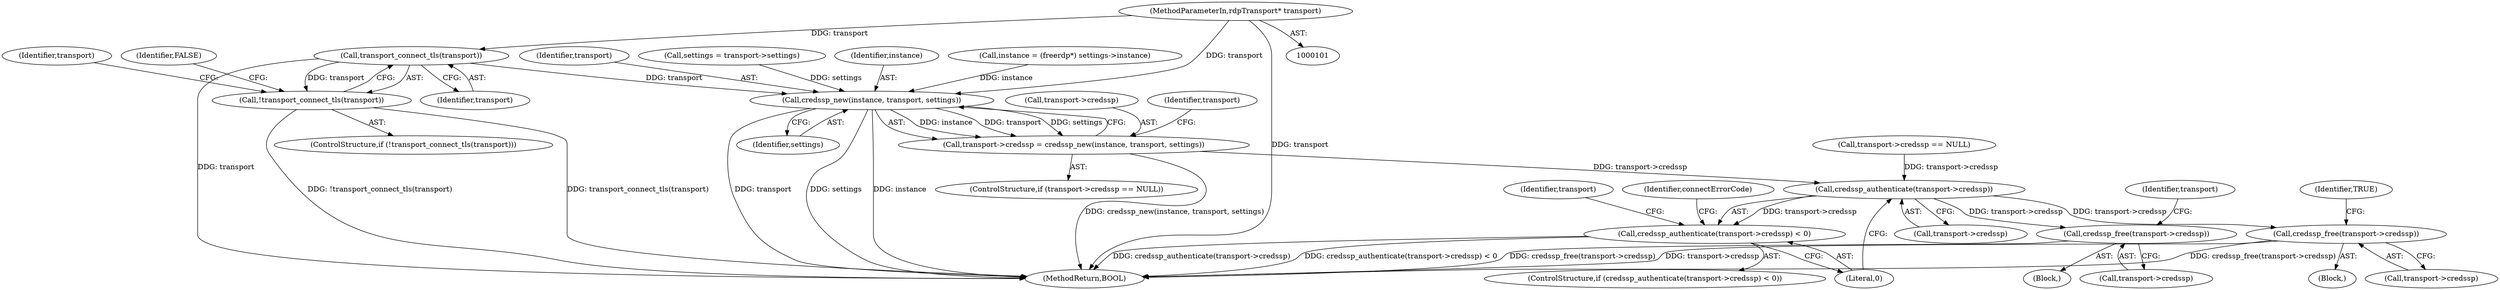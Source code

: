 digraph "0_FreeRDP_0773bb9303d24473fe1185d85a424dfe159aff53_2@API" {
"1000116" [label="(Call,transport_connect_tls(transport))"];
"1000102" [label="(MethodParameterIn,rdpTransport* transport)"];
"1000115" [label="(Call,!transport_connect_tls(transport))"];
"1000152" [label="(Call,credssp_new(instance, transport, settings))"];
"1000148" [label="(Call,transport->credssp = credssp_new(instance, transport, settings))"];
"1000158" [label="(Call,credssp_authenticate(transport->credssp))"];
"1000157" [label="(Call,credssp_authenticate(transport->credssp) < 0)"];
"1000173" [label="(Call,credssp_free(transport->credssp))"];
"1000184" [label="(Call,credssp_free(transport->credssp))"];
"1000154" [label="(Identifier,transport)"];
"1000149" [label="(Call,transport->credssp)"];
"1000166" [label="(Identifier,connectErrorCode)"];
"1000117" [label="(Identifier,transport)"];
"1000142" [label="(ControlStructure,if (transport->credssp == NULL))"];
"1000162" [label="(Literal,0)"];
"1000124" [label="(Identifier,transport)"];
"1000130" [label="(Call,settings = transport->settings)"];
"1000190" [label="(MethodReturn,BOOL)"];
"1000148" [label="(Call,transport->credssp = credssp_new(instance, transport, settings))"];
"1000155" [label="(Identifier,settings)"];
"1000153" [label="(Identifier,instance)"];
"1000163" [label="(Block,)"];
"1000173" [label="(Call,credssp_free(transport->credssp))"];
"1000179" [label="(Identifier,transport)"];
"1000158" [label="(Call,credssp_authenticate(transport->credssp))"];
"1000189" [label="(Identifier,TRUE)"];
"1000160" [label="(Identifier,transport)"];
"1000115" [label="(Call,!transport_connect_tls(transport))"];
"1000135" [label="(Call,instance = (freerdp*) settings->instance)"];
"1000114" [label="(ControlStructure,if (!transport_connect_tls(transport)))"];
"1000184" [label="(Call,credssp_free(transport->credssp))"];
"1000119" [label="(Identifier,FALSE)"];
"1000143" [label="(Call,transport->credssp == NULL)"];
"1000103" [label="(Block,)"];
"1000159" [label="(Call,transport->credssp)"];
"1000174" [label="(Call,transport->credssp)"];
"1000116" [label="(Call,transport_connect_tls(transport))"];
"1000157" [label="(Call,credssp_authenticate(transport->credssp) < 0)"];
"1000186" [label="(Identifier,transport)"];
"1000152" [label="(Call,credssp_new(instance, transport, settings))"];
"1000102" [label="(MethodParameterIn,rdpTransport* transport)"];
"1000185" [label="(Call,transport->credssp)"];
"1000156" [label="(ControlStructure,if (credssp_authenticate(transport->credssp) < 0))"];
"1000116" -> "1000115"  [label="AST: "];
"1000116" -> "1000117"  [label="CFG: "];
"1000117" -> "1000116"  [label="AST: "];
"1000115" -> "1000116"  [label="CFG: "];
"1000116" -> "1000190"  [label="DDG: transport"];
"1000116" -> "1000115"  [label="DDG: transport"];
"1000102" -> "1000116"  [label="DDG: transport"];
"1000116" -> "1000152"  [label="DDG: transport"];
"1000102" -> "1000101"  [label="AST: "];
"1000102" -> "1000190"  [label="DDG: transport"];
"1000102" -> "1000152"  [label="DDG: transport"];
"1000115" -> "1000114"  [label="AST: "];
"1000119" -> "1000115"  [label="CFG: "];
"1000124" -> "1000115"  [label="CFG: "];
"1000115" -> "1000190"  [label="DDG: !transport_connect_tls(transport)"];
"1000115" -> "1000190"  [label="DDG: transport_connect_tls(transport)"];
"1000152" -> "1000148"  [label="AST: "];
"1000152" -> "1000155"  [label="CFG: "];
"1000153" -> "1000152"  [label="AST: "];
"1000154" -> "1000152"  [label="AST: "];
"1000155" -> "1000152"  [label="AST: "];
"1000148" -> "1000152"  [label="CFG: "];
"1000152" -> "1000190"  [label="DDG: transport"];
"1000152" -> "1000190"  [label="DDG: settings"];
"1000152" -> "1000190"  [label="DDG: instance"];
"1000152" -> "1000148"  [label="DDG: instance"];
"1000152" -> "1000148"  [label="DDG: transport"];
"1000152" -> "1000148"  [label="DDG: settings"];
"1000135" -> "1000152"  [label="DDG: instance"];
"1000130" -> "1000152"  [label="DDG: settings"];
"1000148" -> "1000142"  [label="AST: "];
"1000149" -> "1000148"  [label="AST: "];
"1000160" -> "1000148"  [label="CFG: "];
"1000148" -> "1000190"  [label="DDG: credssp_new(instance, transport, settings)"];
"1000148" -> "1000158"  [label="DDG: transport->credssp"];
"1000158" -> "1000157"  [label="AST: "];
"1000158" -> "1000159"  [label="CFG: "];
"1000159" -> "1000158"  [label="AST: "];
"1000162" -> "1000158"  [label="CFG: "];
"1000158" -> "1000157"  [label="DDG: transport->credssp"];
"1000143" -> "1000158"  [label="DDG: transport->credssp"];
"1000158" -> "1000173"  [label="DDG: transport->credssp"];
"1000158" -> "1000184"  [label="DDG: transport->credssp"];
"1000157" -> "1000156"  [label="AST: "];
"1000157" -> "1000162"  [label="CFG: "];
"1000162" -> "1000157"  [label="AST: "];
"1000166" -> "1000157"  [label="CFG: "];
"1000186" -> "1000157"  [label="CFG: "];
"1000157" -> "1000190"  [label="DDG: credssp_authenticate(transport->credssp) < 0"];
"1000157" -> "1000190"  [label="DDG: credssp_authenticate(transport->credssp)"];
"1000173" -> "1000163"  [label="AST: "];
"1000173" -> "1000174"  [label="CFG: "];
"1000174" -> "1000173"  [label="AST: "];
"1000179" -> "1000173"  [label="CFG: "];
"1000173" -> "1000190"  [label="DDG: credssp_free(transport->credssp)"];
"1000184" -> "1000103"  [label="AST: "];
"1000184" -> "1000185"  [label="CFG: "];
"1000185" -> "1000184"  [label="AST: "];
"1000189" -> "1000184"  [label="CFG: "];
"1000184" -> "1000190"  [label="DDG: transport->credssp"];
"1000184" -> "1000190"  [label="DDG: credssp_free(transport->credssp)"];
}
